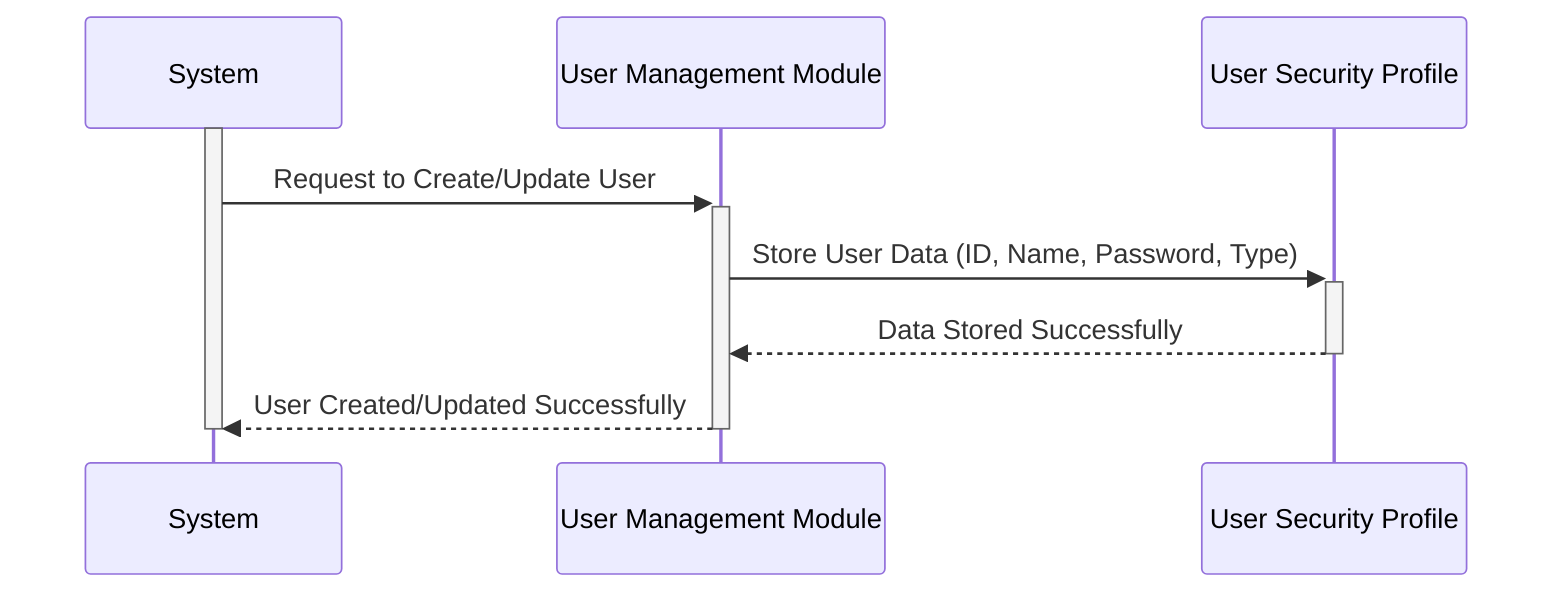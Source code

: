 sequenceDiagram
    participant System
    participant User Management Module
    participant User Security Profile

    activate System
    System->>+User Management Module: Request to Create/Update User
    User Management Module->>+User Security Profile: Store User Data (ID, Name, Password, Type)
    User Security Profile-->>-User Management Module: Data Stored Successfully
    User Management Module-->>-System: User Created/Updated Successfully
    deactivate System